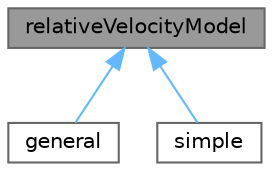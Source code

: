 digraph "relativeVelocityModel"
{
 // LATEX_PDF_SIZE
  bgcolor="transparent";
  edge [fontname=Helvetica,fontsize=10,labelfontname=Helvetica,labelfontsize=10];
  node [fontname=Helvetica,fontsize=10,shape=box,height=0.2,width=0.4];
  Node1 [id="Node000001",label="relativeVelocityModel",height=0.2,width=0.4,color="gray40", fillcolor="grey60", style="filled", fontcolor="black",tooltip=" "];
  Node1 -> Node2 [id="edge1_Node000001_Node000002",dir="back",color="steelblue1",style="solid",tooltip=" "];
  Node2 [id="Node000002",label="general",height=0.2,width=0.4,color="gray40", fillcolor="white", style="filled",URL="$classFoam_1_1relativeVelocityModels_1_1general.html",tooltip=" "];
  Node1 -> Node3 [id="edge2_Node000001_Node000003",dir="back",color="steelblue1",style="solid",tooltip=" "];
  Node3 [id="Node000003",label="simple",height=0.2,width=0.4,color="gray40", fillcolor="white", style="filled",URL="$classFoam_1_1relativeVelocityModels_1_1simple.html",tooltip=" "];
}

